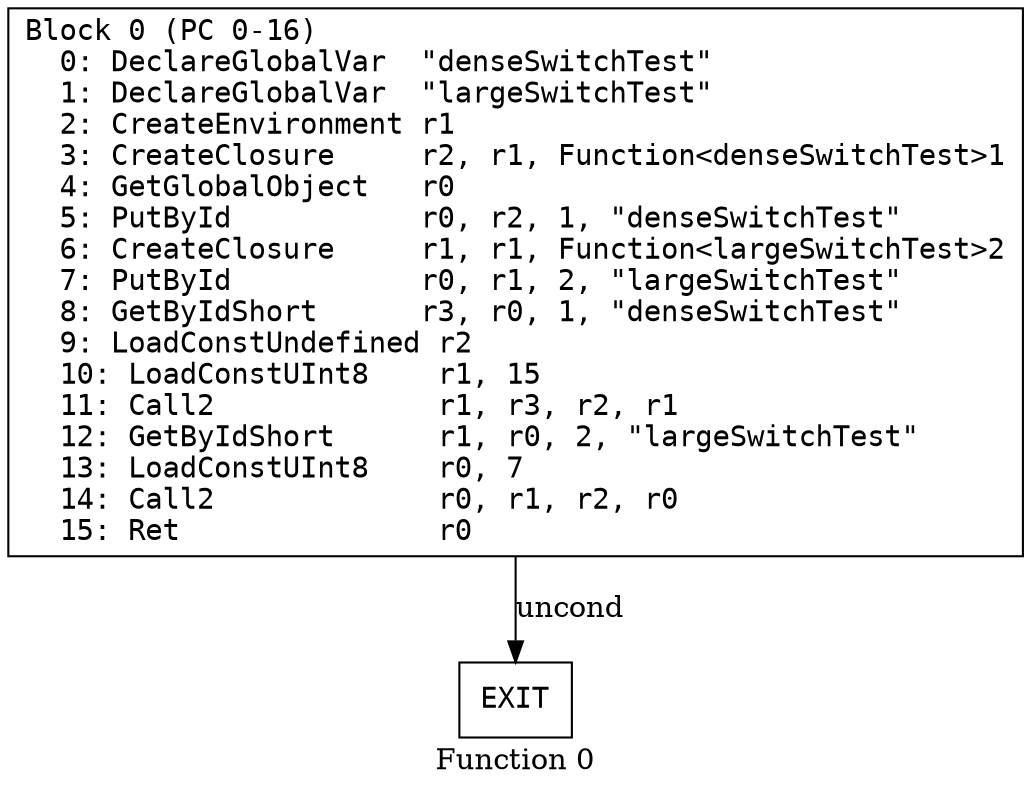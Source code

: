 // Function 0 from dense_switch_test
// Generated from data/dense_switch_test.dot

digraph {
  rankdir=TB;
  node [shape=box, fontname="monospace"];

  label = "Function 0";
  style = filled;
  color = lightgrey;

  f0_n0 [ label = "Block 0 (PC 0-16)\l  0: DeclareGlobalVar  \"denseSwitchTest\"\l  1: DeclareGlobalVar  \"largeSwitchTest\"\l  2: CreateEnvironment r1\l  3: CreateClosure     r2, r1, Function<denseSwitchTest>1\l  4: GetGlobalObject   r0\l  5: PutById           r0, r2, 1, \"denseSwitchTest\"\l  6: CreateClosure     r1, r1, Function<largeSwitchTest>2\l  7: PutById           r0, r1, 2, \"largeSwitchTest\"\l  8: GetByIdShort      r3, r0, 1, \"denseSwitchTest\"\l  9: LoadConstUndefined r2\l  10: LoadConstUInt8    r1, 15\l  11: Call2             r1, r3, r2, r1\l  12: GetByIdShort      r1, r0, 2, \"largeSwitchTest\"\l  13: LoadConstUInt8    r0, 7\l  14: Call2             r0, r1, r2, r0\l  15: Ret               r0\l" ]
  f0_n1 [ label = "EXIT" ]

  f0_n0 -> f0_n1 [label="uncond"]
}

